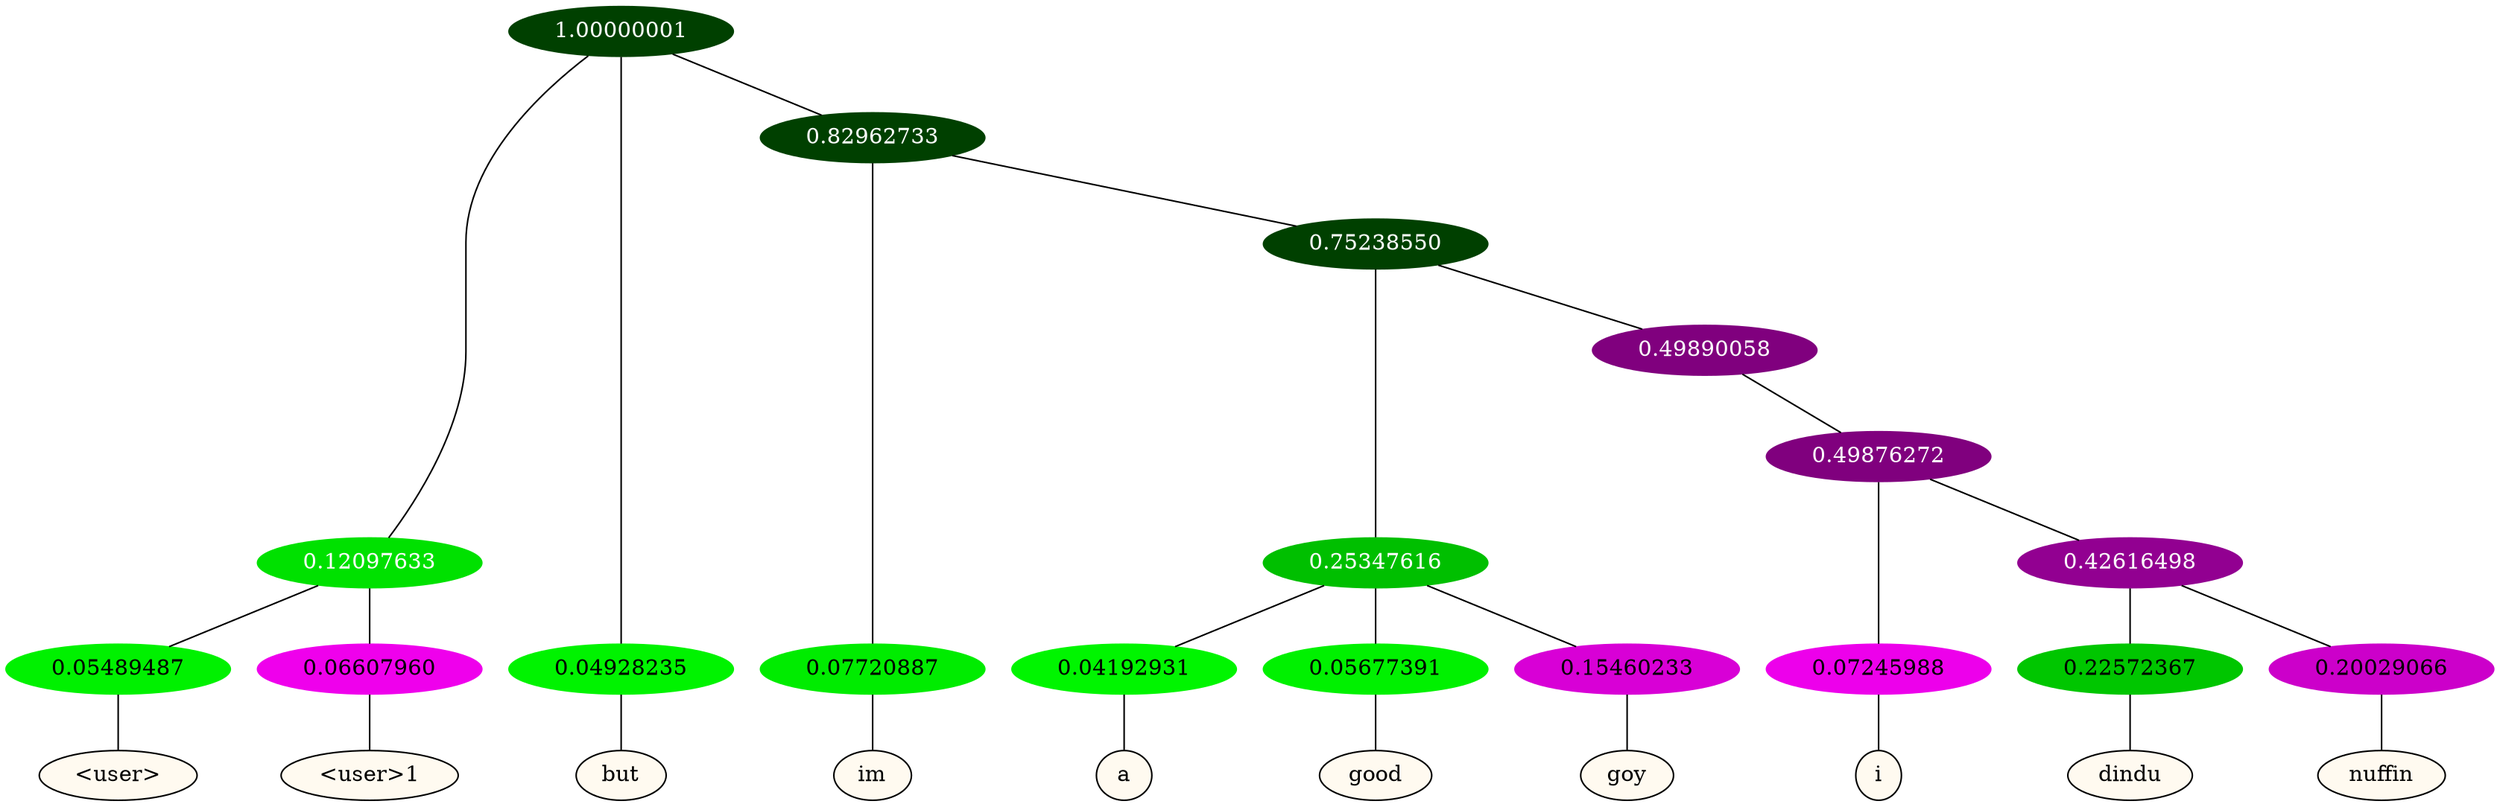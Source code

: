 graph {
	node [format=png height=0.15 nodesep=0.001 ordering=out overlap=prism overlap_scaling=0.01 ranksep=0.001 ratio=0.2 style=filled width=0.15]
	{
		rank=same
		a_w_4 [label="\<user\>" color=black fillcolor=floralwhite style="filled,solid"]
		a_w_5 [label="\<user\>1" color=black fillcolor=floralwhite style="filled,solid"]
		a_w_2 [label=but color=black fillcolor=floralwhite style="filled,solid"]
		a_w_6 [label=im color=black fillcolor=floralwhite style="filled,solid"]
		a_w_10 [label=a color=black fillcolor=floralwhite style="filled,solid"]
		a_w_11 [label=good color=black fillcolor=floralwhite style="filled,solid"]
		a_w_12 [label=goy color=black fillcolor=floralwhite style="filled,solid"]
		a_w_14 [label=i color=black fillcolor=floralwhite style="filled,solid"]
		a_w_16 [label=dindu color=black fillcolor=floralwhite style="filled,solid"]
		a_w_17 [label=nuffin color=black fillcolor=floralwhite style="filled,solid"]
	}
	a_n_4 -- a_w_4
	a_n_5 -- a_w_5
	a_n_2 -- a_w_2
	a_n_6 -- a_w_6
	a_n_10 -- a_w_10
	a_n_11 -- a_w_11
	a_n_12 -- a_w_12
	a_n_14 -- a_w_14
	a_n_16 -- a_w_16
	a_n_17 -- a_w_17
	{
		rank=same
		a_n_4 [label=0.05489487 color="0.334 1.000 0.945" fontcolor=black]
		a_n_5 [label=0.06607960 color="0.835 1.000 0.934" fontcolor=black]
		a_n_2 [label=0.04928235 color="0.334 1.000 0.951" fontcolor=black]
		a_n_6 [label=0.07720887 color="0.334 1.000 0.923" fontcolor=black]
		a_n_10 [label=0.04192931 color="0.334 1.000 0.958" fontcolor=black]
		a_n_11 [label=0.05677391 color="0.334 1.000 0.943" fontcolor=black]
		a_n_12 [label=0.15460233 color="0.835 1.000 0.845" fontcolor=black]
		a_n_14 [label=0.07245988 color="0.835 1.000 0.928" fontcolor=black]
		a_n_16 [label=0.22572367 color="0.334 1.000 0.774" fontcolor=black]
		a_n_17 [label=0.20029066 color="0.835 1.000 0.800" fontcolor=black]
	}
	a_n_0 [label=1.00000001 color="0.334 1.000 0.250" fontcolor=grey99]
	a_n_1 [label=0.12097633 color="0.334 1.000 0.879" fontcolor=grey99]
	a_n_0 -- a_n_1
	a_n_0 -- a_n_2
	a_n_3 [label=0.82962733 color="0.334 1.000 0.250" fontcolor=grey99]
	a_n_0 -- a_n_3
	a_n_1 -- a_n_4
	a_n_1 -- a_n_5
	a_n_3 -- a_n_6
	a_n_7 [label=0.75238550 color="0.334 1.000 0.250" fontcolor=grey99]
	a_n_3 -- a_n_7
	a_n_8 [label=0.25347616 color="0.334 1.000 0.747" fontcolor=grey99]
	a_n_7 -- a_n_8
	a_n_9 [label=0.49890058 color="0.835 1.000 0.501" fontcolor=grey99]
	a_n_7 -- a_n_9
	a_n_8 -- a_n_10
	a_n_8 -- a_n_11
	a_n_8 -- a_n_12
	a_n_13 [label=0.49876272 color="0.835 1.000 0.501" fontcolor=grey99]
	a_n_9 -- a_n_13
	a_n_13 -- a_n_14
	a_n_15 [label=0.42616498 color="0.835 1.000 0.574" fontcolor=grey99]
	a_n_13 -- a_n_15
	a_n_15 -- a_n_16
	a_n_15 -- a_n_17
}
